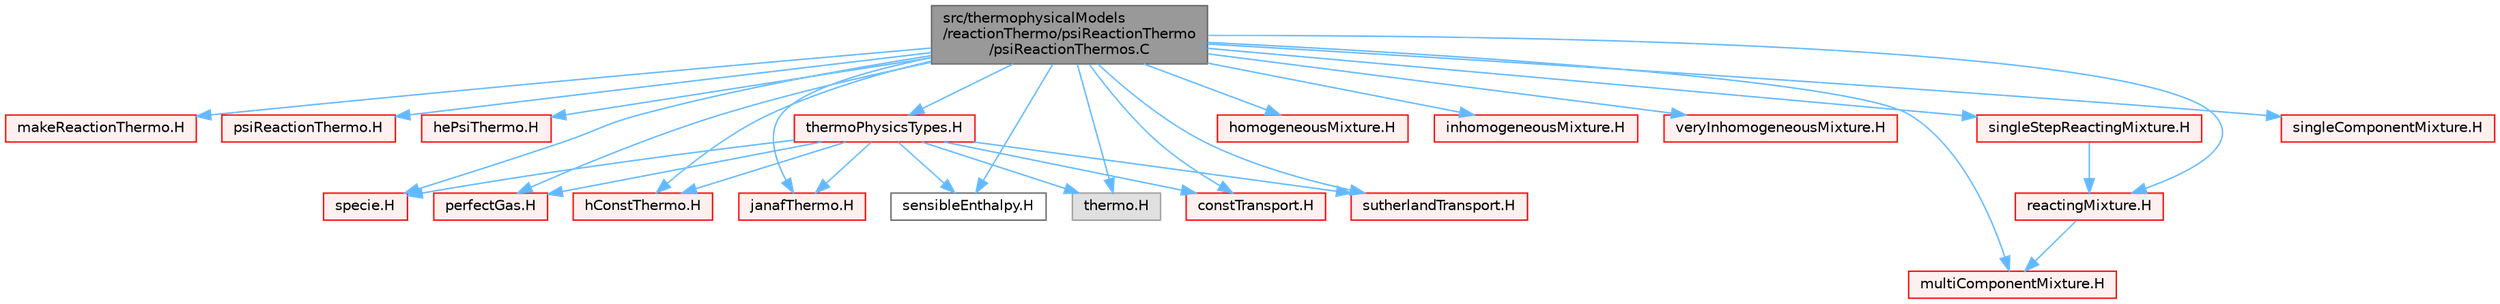 digraph "src/thermophysicalModels/reactionThermo/psiReactionThermo/psiReactionThermos.C"
{
 // LATEX_PDF_SIZE
  bgcolor="transparent";
  edge [fontname=Helvetica,fontsize=10,labelfontname=Helvetica,labelfontsize=10];
  node [fontname=Helvetica,fontsize=10,shape=box,height=0.2,width=0.4];
  Node1 [id="Node000001",label="src/thermophysicalModels\l/reactionThermo/psiReactionThermo\l/psiReactionThermos.C",height=0.2,width=0.4,color="gray40", fillcolor="grey60", style="filled", fontcolor="black",tooltip=" "];
  Node1 -> Node2 [id="edge1_Node000001_Node000002",color="steelblue1",style="solid",tooltip=" "];
  Node2 [id="Node000002",label="makeReactionThermo.H",height=0.2,width=0.4,color="red", fillcolor="#FFF0F0", style="filled",URL="$makeReactionThermo_8H.html",tooltip=" "];
  Node1 -> Node387 [id="edge2_Node000001_Node000387",color="steelblue1",style="solid",tooltip=" "];
  Node387 [id="Node000387",label="psiReactionThermo.H",height=0.2,width=0.4,color="red", fillcolor="#FFF0F0", style="filled",URL="$psiReactionThermo_8H.html",tooltip=" "];
  Node1 -> Node398 [id="edge3_Node000001_Node000398",color="steelblue1",style="solid",tooltip=" "];
  Node398 [id="Node000398",label="hePsiThermo.H",height=0.2,width=0.4,color="red", fillcolor="#FFF0F0", style="filled",URL="$hePsiThermo_8H.html",tooltip=" "];
  Node1 -> Node400 [id="edge4_Node000001_Node000400",color="steelblue1",style="solid",tooltip=" "];
  Node400 [id="Node000400",label="specie.H",height=0.2,width=0.4,color="red", fillcolor="#FFF0F0", style="filled",URL="$specie_8H.html",tooltip=" "];
  Node1 -> Node403 [id="edge5_Node000001_Node000403",color="steelblue1",style="solid",tooltip=" "];
  Node403 [id="Node000403",label="perfectGas.H",height=0.2,width=0.4,color="red", fillcolor="#FFF0F0", style="filled",URL="$perfectGas_8H.html",tooltip=" "];
  Node1 -> Node405 [id="edge6_Node000001_Node000405",color="steelblue1",style="solid",tooltip=" "];
  Node405 [id="Node000405",label="hConstThermo.H",height=0.2,width=0.4,color="red", fillcolor="#FFF0F0", style="filled",URL="$hConstThermo_8H.html",tooltip=" "];
  Node1 -> Node408 [id="edge7_Node000001_Node000408",color="steelblue1",style="solid",tooltip=" "];
  Node408 [id="Node000408",label="janafThermo.H",height=0.2,width=0.4,color="red", fillcolor="#FFF0F0", style="filled",URL="$janafThermo_8H.html",tooltip=" "];
  Node1 -> Node410 [id="edge8_Node000001_Node000410",color="steelblue1",style="solid",tooltip=" "];
  Node410 [id="Node000410",label="sensibleEnthalpy.H",height=0.2,width=0.4,color="grey40", fillcolor="white", style="filled",URL="$sensibleEnthalpy_8H.html",tooltip=" "];
  Node1 -> Node411 [id="edge9_Node000001_Node000411",color="steelblue1",style="solid",tooltip=" "];
  Node411 [id="Node000411",label="thermo.H",height=0.2,width=0.4,color="grey60", fillcolor="#E0E0E0", style="filled",tooltip=" "];
  Node1 -> Node412 [id="edge10_Node000001_Node000412",color="steelblue1",style="solid",tooltip=" "];
  Node412 [id="Node000412",label="constTransport.H",height=0.2,width=0.4,color="red", fillcolor="#FFF0F0", style="filled",URL="$constTransport_8H.html",tooltip=" "];
  Node1 -> Node414 [id="edge11_Node000001_Node000414",color="steelblue1",style="solid",tooltip=" "];
  Node414 [id="Node000414",label="sutherlandTransport.H",height=0.2,width=0.4,color="red", fillcolor="#FFF0F0", style="filled",URL="$sutherlandTransport_8H.html",tooltip=" "];
  Node1 -> Node416 [id="edge12_Node000001_Node000416",color="steelblue1",style="solid",tooltip=" "];
  Node416 [id="Node000416",label="homogeneousMixture.H",height=0.2,width=0.4,color="red", fillcolor="#FFF0F0", style="filled",URL="$homogeneousMixture_8H.html",tooltip=" "];
  Node1 -> Node419 [id="edge13_Node000001_Node000419",color="steelblue1",style="solid",tooltip=" "];
  Node419 [id="Node000419",label="inhomogeneousMixture.H",height=0.2,width=0.4,color="red", fillcolor="#FFF0F0", style="filled",URL="$inhomogeneousMixture_8H.html",tooltip=" "];
  Node1 -> Node420 [id="edge14_Node000001_Node000420",color="steelblue1",style="solid",tooltip=" "];
  Node420 [id="Node000420",label="veryInhomogeneousMixture.H",height=0.2,width=0.4,color="red", fillcolor="#FFF0F0", style="filled",URL="$veryInhomogeneousMixture_8H.html",tooltip=" "];
  Node1 -> Node421 [id="edge15_Node000001_Node000421",color="steelblue1",style="solid",tooltip=" "];
  Node421 [id="Node000421",label="multiComponentMixture.H",height=0.2,width=0.4,color="red", fillcolor="#FFF0F0", style="filled",URL="$multiComponentMixture_8H.html",tooltip=" "];
  Node1 -> Node424 [id="edge16_Node000001_Node000424",color="steelblue1",style="solid",tooltip=" "];
  Node424 [id="Node000424",label="reactingMixture.H",height=0.2,width=0.4,color="red", fillcolor="#FFF0F0", style="filled",URL="$reactingMixture_8H.html",tooltip=" "];
  Node424 -> Node421 [id="edge17_Node000424_Node000421",color="steelblue1",style="solid",tooltip=" "];
  Node1 -> Node429 [id="edge18_Node000001_Node000429",color="steelblue1",style="solid",tooltip=" "];
  Node429 [id="Node000429",label="singleStepReactingMixture.H",height=0.2,width=0.4,color="red", fillcolor="#FFF0F0", style="filled",URL="$singleStepReactingMixture_8H.html",tooltip=" "];
  Node429 -> Node424 [id="edge19_Node000429_Node000424",color="steelblue1",style="solid",tooltip=" "];
  Node1 -> Node431 [id="edge20_Node000001_Node000431",color="steelblue1",style="solid",tooltip=" "];
  Node431 [id="Node000431",label="singleComponentMixture.H",height=0.2,width=0.4,color="red", fillcolor="#FFF0F0", style="filled",URL="$singleComponentMixture_8H.html",tooltip=" "];
  Node1 -> Node432 [id="edge21_Node000001_Node000432",color="steelblue1",style="solid",tooltip=" "];
  Node432 [id="Node000432",label="thermoPhysicsTypes.H",height=0.2,width=0.4,color="red", fillcolor="#FFF0F0", style="filled",URL="$thermoPhysicsTypes_8H.html",tooltip="Type definitions for thermo-physics models."];
  Node432 -> Node400 [id="edge22_Node000432_Node000400",color="steelblue1",style="solid",tooltip=" "];
  Node432 -> Node403 [id="edge23_Node000432_Node000403",color="steelblue1",style="solid",tooltip=" "];
  Node432 -> Node405 [id="edge24_Node000432_Node000405",color="steelblue1",style="solid",tooltip=" "];
  Node432 -> Node408 [id="edge25_Node000432_Node000408",color="steelblue1",style="solid",tooltip=" "];
  Node432 -> Node410 [id="edge26_Node000432_Node000410",color="steelblue1",style="solid",tooltip=" "];
  Node432 -> Node411 [id="edge27_Node000432_Node000411",color="steelblue1",style="solid",tooltip=" "];
  Node432 -> Node414 [id="edge28_Node000432_Node000414",color="steelblue1",style="solid",tooltip=" "];
  Node432 -> Node412 [id="edge29_Node000432_Node000412",color="steelblue1",style="solid",tooltip=" "];
}
